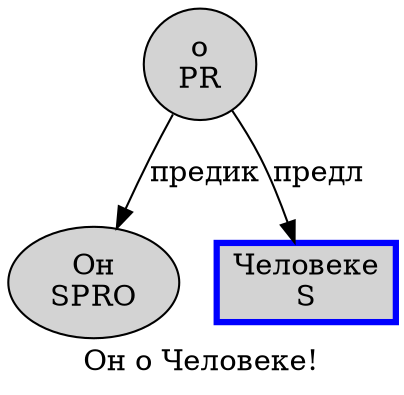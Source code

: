 digraph SENTENCE_2122 {
	graph [label="Он о Человеке!"]
	node [style=filled]
		0 [label="Он
SPRO" color="" fillcolor=lightgray penwidth=1 shape=ellipse]
		1 [label="о
PR" color="" fillcolor=lightgray penwidth=1 shape=ellipse]
		2 [label="Человеке
S" color=blue fillcolor=lightgray penwidth=3 shape=box]
			1 -> 0 [label="предик"]
			1 -> 2 [label="предл"]
}